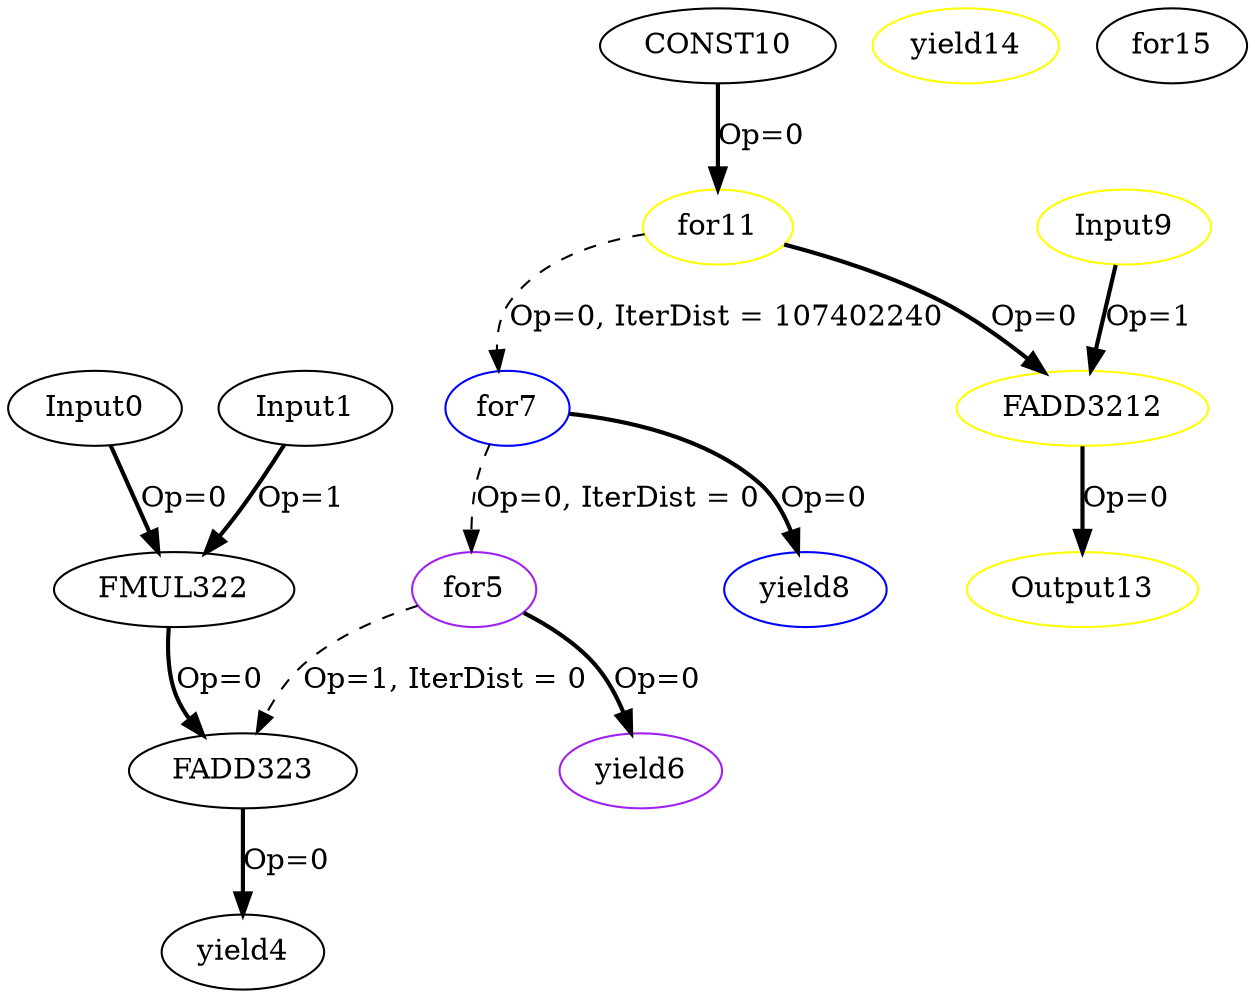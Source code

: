 Digraph G {
Input0[opcode = "Input", ref_name="conv2d_kernel_0_1", size="3024", offset="0,0", pattern="4,7,120,7,120,3,-2900,29", color = black];
Input1[opcode = "Input", ref_name="conv2d_kernel_0_2", size="1176", offset="0,0", pattern="4,7,4,7,4,3,-584,29", color = black];
FMUL322[opcode = "FMUL32", color = black];
FADD323[opcode = "FADD32", color = black];
yield4[opcode = "yield", color = black];
for5[opcode = "for", color = purple];
yield6[opcode = "yield", color = purple];
for7[opcode = "for", color = blue];
yield8[opcode = "yield", color = blue];
Input9[opcode = "Input", ref_name="conv2d_kernel_0_0", size="120", offset="0,0", pattern="0,7,0,7,0,3,4,29", color = yellow];
CONST10[opcode = "CONST", value="0x00000000", color = black];
for11[opcode = "for", color = yellow];
FADD3212[opcode = "FADD32", color = yellow];
Output13[opcode = "Output", ref_name="conv2d_kernel_0_3", size="120", offset="0,0", pattern="0,7,0,7,0,3,4,29", color = yellow];
yield14[opcode = "yield", color = yellow];
for15[opcode = "for", color = black];
Input0 -> FMUL322[color = black, style = bold, operand = 0, label = "Op=0"];
Input1 -> FMUL322[color = black, style = bold, operand = 1, label = "Op=1"];
FMUL322 -> FADD323[color = black, style = bold, operand = 0, label = "Op=0"];
for5 -> FADD323[color = black, style = dashed, operand = 1, iterdist = 0, label = "Op=1, IterDist = 0"];
FADD323 -> yield4[color = black, style = bold, operand = 0, label = "Op=0"];
for7 -> for5[color = black, style = dashed, operand = 0, iterdist = 0, label = "Op=0, IterDist = 0"];
for5 -> yield6[color = black, style = bold, operand = 0, label = "Op=0"];
for11 -> for7[color = black, style = dashed, operand = 0, iterdist = 107402240, label = "Op=0, IterDist = 107402240"];
for7 -> yield8[color = black, style = bold, operand = 0, label = "Op=0"];
CONST10 -> for11[color = black, style = bold, operand = 0, label = "Op=0"];
for11 -> FADD3212[color = black, style = bold, operand = 0, label = "Op=0"];
Input9 -> FADD3212[color = black, style = bold, operand = 1, label = "Op=1"];
FADD3212 -> Output13[color = black, style = bold, operand = 0, label = "Op=0"];
}
